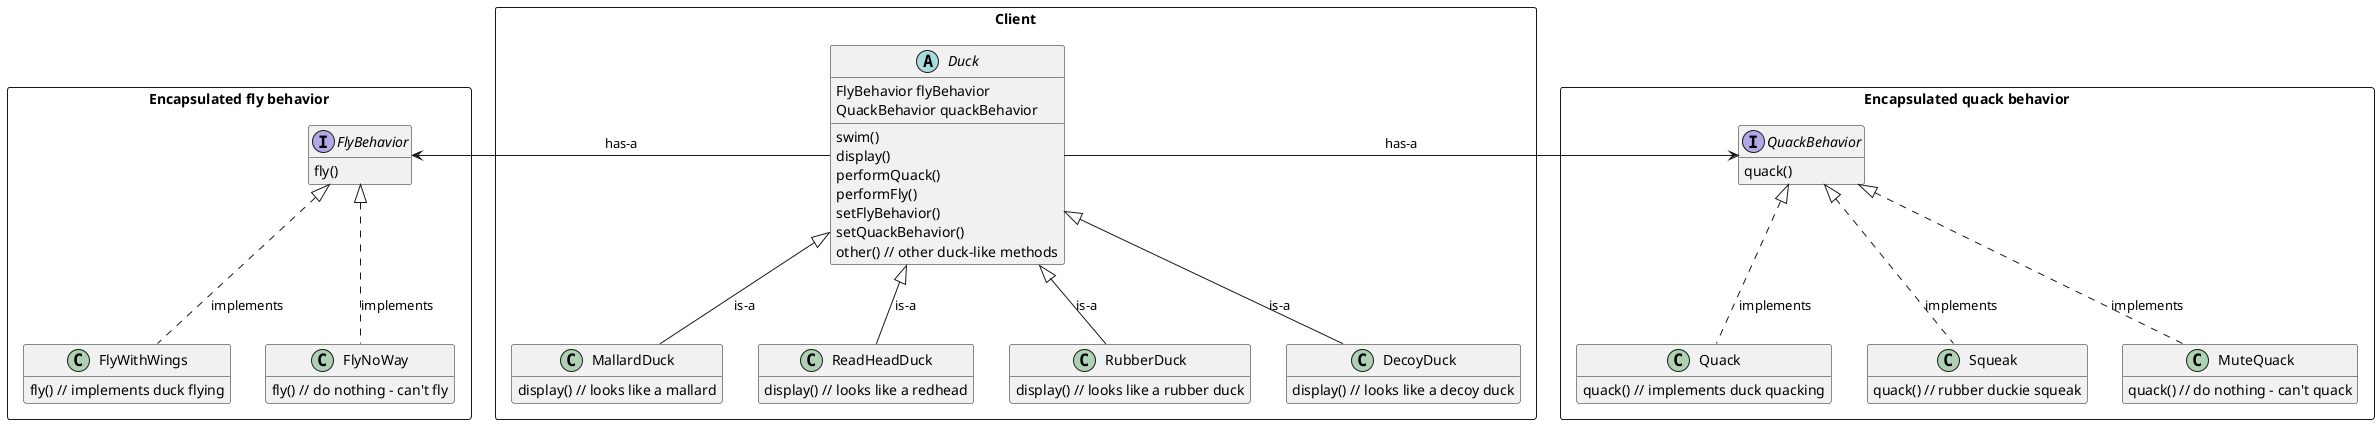 @startuml
'https://plantuml.com/class-diagram

package Client <<Rectangle>> {
    abstract class Duck {
     FlyBehavior flyBehavior
     QuackBehavior quackBehavior
     swim()
     display()
     performQuack()
     performFly()
     setFlyBehavior()
     setQuackBehavior()
     other() // other duck-like methods
    }

    class MallardDuck {
        display() // looks like a mallard
    }

    class ReadHeadDuck {
        display() // looks like a redhead
    }

    class RubberDuck {
        display() // looks like a rubber duck
    }

    class DecoyDuck {
        display() // looks like a decoy duck
    }
}
package "Encapsulated fly behavior" <<Rectangle>> {
    interface FlyBehavior {
        fly()
    }

    class FlyWithWings {
        fly() // implements duck flying
    }

    class FlyNoWay {
        fly() // do nothing - can't fly
    }
}
package "Encapsulated quack behavior" <<Rectangle>> {
    interface QuackBehavior {
        quack()
    }

    class Quack {
        quack() // implements duck quacking
    }

    class Squeak {
        quack() // rubber duckie squeak
    }

    class MuteQuack {
        quack() // do nothing - can't quack
    }
}

Duck -left-> FlyBehavior: has-a
Duck -right-> QuackBehavior: has-a
Duck <|-down- MallardDuck: is-a
Duck <|-down- ReadHeadDuck: is-a
Duck <|-down- RubberDuck: is-a
Duck <|-down- DecoyDuck: is-a
FlyBehavior <|.. FlyWithWings: implements
FlyBehavior <|.. FlyNoWay: implements
QuackBehavior <|.. Quack: implements
QuackBehavior <|.. Squeak: implements
QuackBehavior <|.. MuteQuack: implements

hide empty members
@enduml